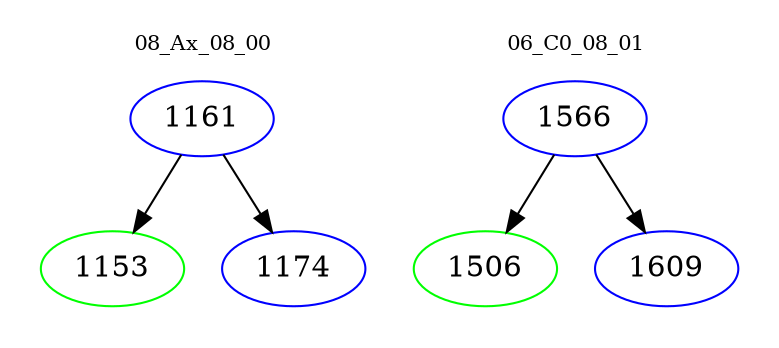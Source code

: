 digraph{
subgraph cluster_0 {
color = white
label = "08_Ax_08_00";
fontsize=10;
T0_1161 [label="1161", color="blue"]
T0_1161 -> T0_1153 [color="black"]
T0_1153 [label="1153", color="green"]
T0_1161 -> T0_1174 [color="black"]
T0_1174 [label="1174", color="blue"]
}
subgraph cluster_1 {
color = white
label = "06_C0_08_01";
fontsize=10;
T1_1566 [label="1566", color="blue"]
T1_1566 -> T1_1506 [color="black"]
T1_1506 [label="1506", color="green"]
T1_1566 -> T1_1609 [color="black"]
T1_1609 [label="1609", color="blue"]
}
}
